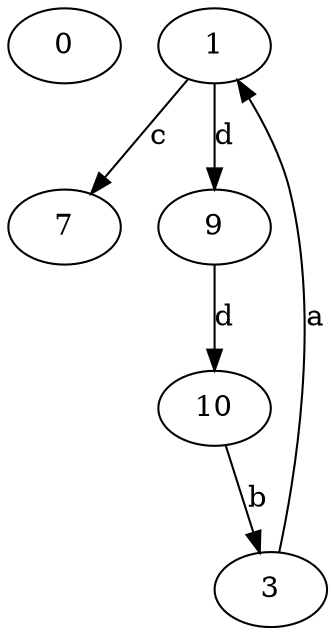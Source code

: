 strict digraph  {
0;
1;
3;
7;
9;
10;
1 -> 7  [label=c];
1 -> 9  [label=d];
3 -> 1  [label=a];
9 -> 10  [label=d];
10 -> 3  [label=b];
}
